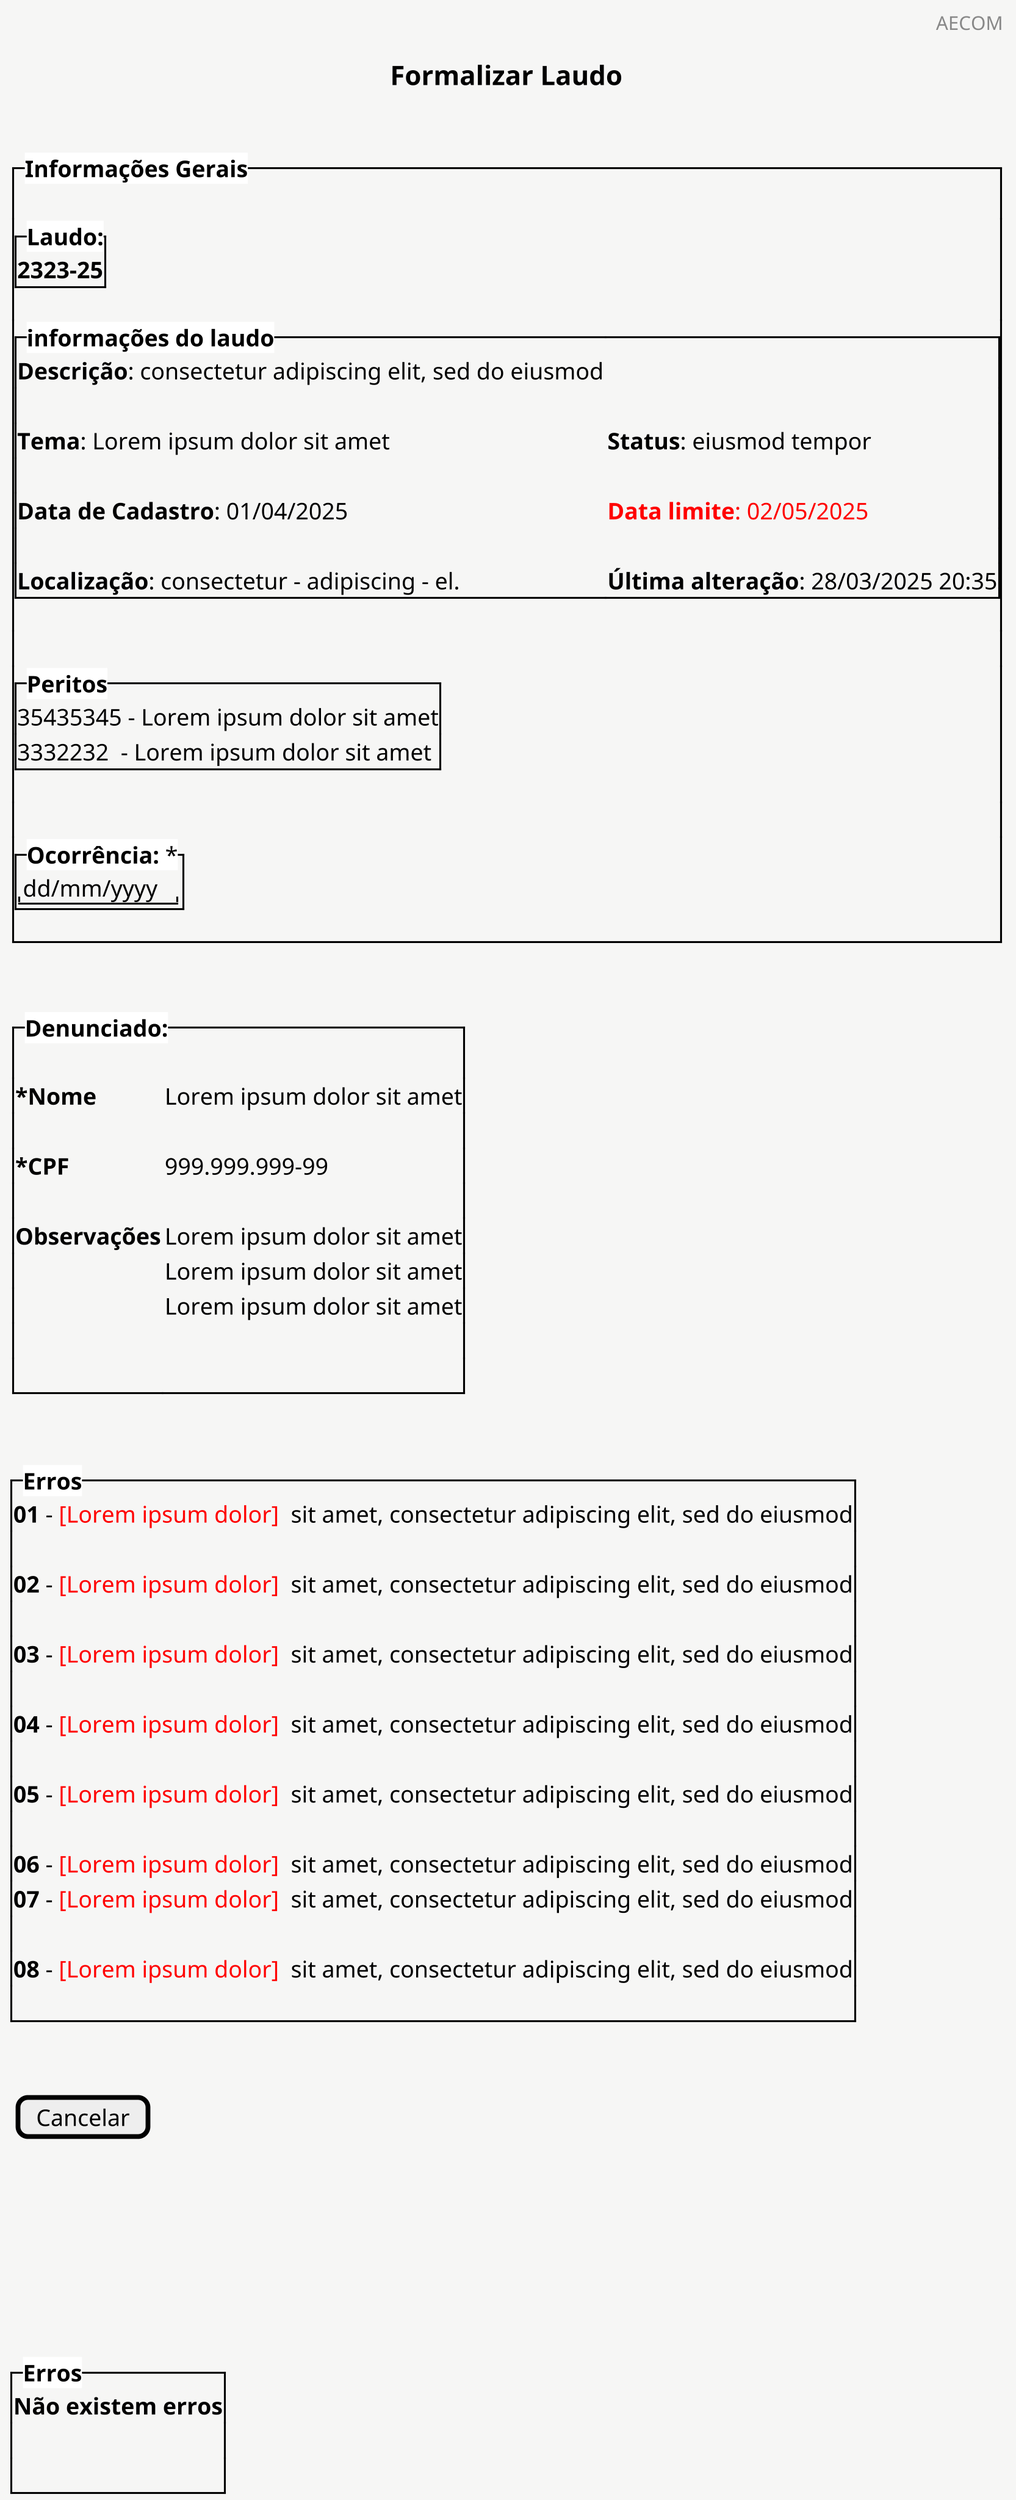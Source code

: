 
' @startsalt
' <style>
' saltDiagram {
'   BackgroundColor #f6f6f5
' }
' </style>
' skinparam dpi 300
' title Formalizar Laudo
' header AECOM
' footer Sistema de Perícia MPMG|
' caption CoE AECOM
' {<color:red>
'     {
'         {^ **Informações Gerais**
'             .
'             {^**Laudo:**
'             **2323-25**
'             }

'             {^**informações do laudo**
'             **Descrição**: consectetur adipiscing elit, sed do eiusmod
'             .
'             **Tema**: Lorem ipsum dolor sit amet | **Status**: eiusmod tempor
'             .
'             **Data de Cadastro**: 01/04/2025 | <color:red>**Data limite**: 02/05/2025
'             .

'             **Localização**: consectetur - adipiscing - el. |  **Última alteração**: 28/03/2025 20:35
'             }
'             .
'             {^ **Peritos**
'             35435345 - Lorem ipsum dolor sit amet
'             3332232  - Lorem ipsum dolor sit amet
'             }
'             .
'             {^ **Ocorrência:** * | "dd/mm/yyyy"}
'             }
'             .
'             {^ **Denunciado:**
                  .
'                 ***Nome**  | Lorem ipsum dolor sit amet
                  .
'                 ***CPF**   | 999.999.999-99
                  .
'                 **Observações**   | Lorem ipsum dolor sit amet
'                 . | Lorem ipsum dolor sit amet
'                 . | Lorem ipsum dolor sit amet
'                 .
                  .
'             }
'             .

'         }

'         {^**Erros**

'             **01** - <color:red>[Lorem ipsum dolor] <color:black> sit amet, consectetur adipiscing elit, sed do eiusmod
'             .
'             **02** - <color:red>[Lorem ipsum dolor] <color:black> sit amet, consectetur adipiscing elit, sed do eiusmod
'             .
'             **03** - <color:red>[Lorem ipsum dolor] <color:black> sit amet, consectetur adipiscing elit, sed do eiusmod
'             .
'             **04** - <color:red>[Lorem ipsum dolor] <color:black> sit amet, consectetur adipiscing elit, sed do eiusmod
'             .
'             **05** - <color:red>[Lorem ipsum dolor] <color:black> sit amet, consectetur adipiscing elit, sed do eiusmod
'             .
'             **06** - <color:red>[Lorem ipsum dolor] <color:black> sit amet, consectetur adipiscing elit, sed do eiusmod

'             **07** - <color:red>[Lorem ipsum dolor] <color:black> sit amet, consectetur adipiscing elit, sed do eiusmod
'             .
'             **08** - <color:red>[Lorem ipsum dolor] <color:black> sit amet, consectetur adipiscing elit, sed do eiusmod
'             .
'         }
'         .
'         {  [Cancelar]}
'         .
'         .
'         .
'         .
'         .
'         .
'         {^**Erros**
'             **Não existem erros**
'             .
'             .
'         }
'         .
'         { [Salvar] | [Cancelar]}



' }
' @endsalt
